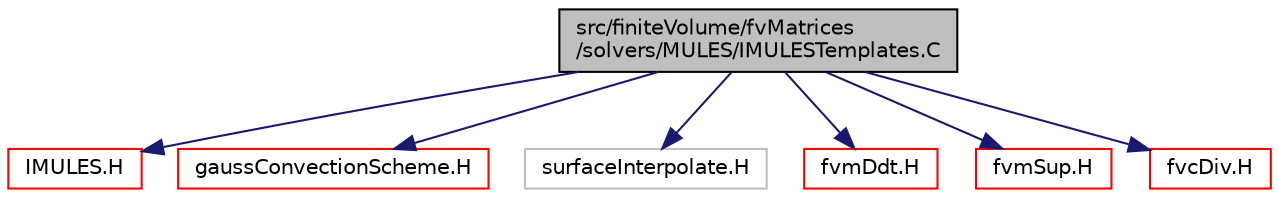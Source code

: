 digraph "src/finiteVolume/fvMatrices/solvers/MULES/IMULESTemplates.C"
{
  bgcolor="transparent";
  edge [fontname="Helvetica",fontsize="10",labelfontname="Helvetica",labelfontsize="10"];
  node [fontname="Helvetica",fontsize="10",shape=record];
  Node0 [label="src/finiteVolume/fvMatrices\l/solvers/MULES/IMULESTemplates.C",height=0.2,width=0.4,color="black", fillcolor="grey75", style="filled", fontcolor="black"];
  Node0 -> Node1 [color="midnightblue",fontsize="10",style="solid",fontname="Helvetica"];
  Node1 [label="IMULES.H",height=0.2,width=0.4,color="red",URL="$a03497.html",tooltip="IMULES: Multidimensional universal limiter for implicit solution. "];
  Node0 -> Node147 [color="midnightblue",fontsize="10",style="solid",fontname="Helvetica"];
  Node147 [label="gaussConvectionScheme.H",height=0.2,width=0.4,color="red",URL="$a02942.html"];
  Node0 -> Node158 [color="midnightblue",fontsize="10",style="solid",fontname="Helvetica"];
  Node158 [label="surfaceInterpolate.H",height=0.2,width=0.4,color="grey75"];
  Node0 -> Node159 [color="midnightblue",fontsize="10",style="solid",fontname="Helvetica"];
  Node159 [label="fvmDdt.H",height=0.2,width=0.4,color="red",URL="$a03236.html",tooltip="Calulate the matrix for the first temporal derivative. "];
  Node0 -> Node346 [color="midnightblue",fontsize="10",style="solid",fontname="Helvetica"];
  Node346 [label="fvmSup.H",height=0.2,width=0.4,color="red",URL="$a03254.html",tooltip="Calculate the matrix for implicit and explicit sources. "];
  Node0 -> Node347 [color="midnightblue",fontsize="10",style="solid",fontname="Helvetica"];
  Node347 [label="fvcDiv.H",height=0.2,width=0.4,color="red",URL="$a03134.html",tooltip="Calculate the divergence of the given field. "];
}

